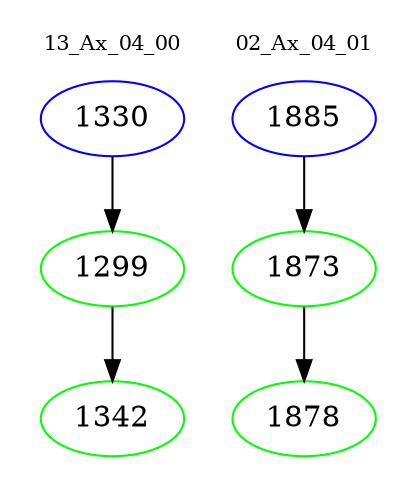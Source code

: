 digraph{
subgraph cluster_0 {
color = white
label = "13_Ax_04_00";
fontsize=10;
T0_1330 [label="1330", color="blue"]
T0_1330 -> T0_1299 [color="black"]
T0_1299 [label="1299", color="green"]
T0_1299 -> T0_1342 [color="black"]
T0_1342 [label="1342", color="green"]
}
subgraph cluster_1 {
color = white
label = "02_Ax_04_01";
fontsize=10;
T1_1885 [label="1885", color="blue"]
T1_1885 -> T1_1873 [color="black"]
T1_1873 [label="1873", color="green"]
T1_1873 -> T1_1878 [color="black"]
T1_1878 [label="1878", color="green"]
}
}
